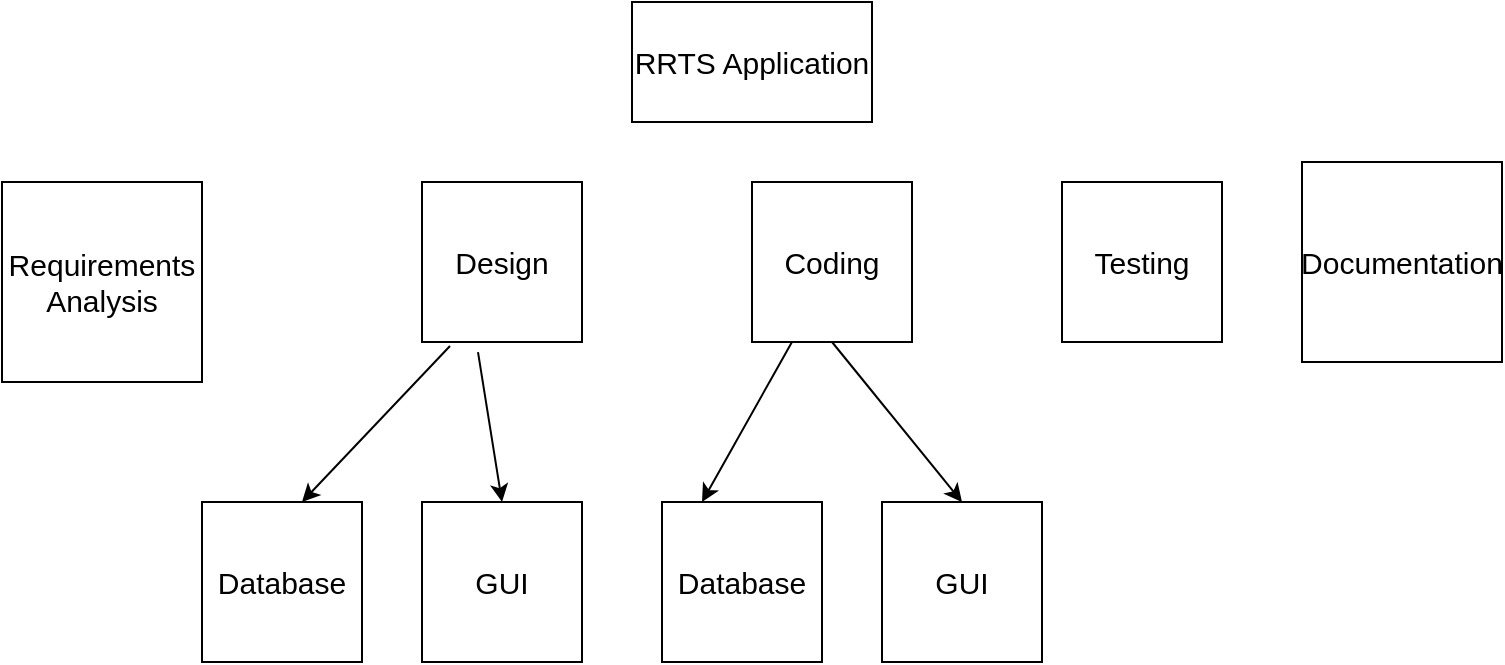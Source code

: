 <mxfile version="20.8.13" type="github">
  <diagram name="Page-1" id="ewsiZU4qj8d6lI3tV3Do">
    <mxGraphModel dx="1360" dy="795" grid="1" gridSize="10" guides="1" tooltips="1" connect="1" arrows="1" fold="1" page="1" pageScale="1" pageWidth="850" pageHeight="1100" math="0" shadow="0">
      <root>
        <mxCell id="0" />
        <mxCell id="1" parent="0" />
        <mxCell id="svDQTDon309rbO0k9ohA-1" value="&lt;font style=&quot;font-size: 15px;&quot;&gt;RRTS Application&lt;/font&gt;" style="rounded=0;whiteSpace=wrap;html=1;" vertex="1" parent="1">
          <mxGeometry x="365" y="100" width="120" height="60" as="geometry" />
        </mxCell>
        <mxCell id="svDQTDon309rbO0k9ohA-2" value="&lt;div&gt;Requirements &lt;br&gt;&lt;/div&gt;&lt;div&gt;Analysis&lt;br&gt;&lt;/div&gt;" style="whiteSpace=wrap;html=1;aspect=fixed;fontSize=15;" vertex="1" parent="1">
          <mxGeometry x="50" y="190" width="100" height="100" as="geometry" />
        </mxCell>
        <mxCell id="svDQTDon309rbO0k9ohA-3" value="Design" style="whiteSpace=wrap;html=1;aspect=fixed;fontSize=15;" vertex="1" parent="1">
          <mxGeometry x="260" y="190" width="80" height="80" as="geometry" />
        </mxCell>
        <mxCell id="svDQTDon309rbO0k9ohA-4" value="Coding" style="whiteSpace=wrap;html=1;aspect=fixed;fontSize=15;" vertex="1" parent="1">
          <mxGeometry x="425" y="190" width="80" height="80" as="geometry" />
        </mxCell>
        <mxCell id="svDQTDon309rbO0k9ohA-5" value="Testing" style="whiteSpace=wrap;html=1;aspect=fixed;fontSize=15;" vertex="1" parent="1">
          <mxGeometry x="580" y="190" width="80" height="80" as="geometry" />
        </mxCell>
        <mxCell id="svDQTDon309rbO0k9ohA-6" value="Documentation" style="whiteSpace=wrap;html=1;aspect=fixed;fontSize=15;" vertex="1" parent="1">
          <mxGeometry x="700" y="180" width="100" height="100" as="geometry" />
        </mxCell>
        <mxCell id="svDQTDon309rbO0k9ohA-7" value="Database" style="whiteSpace=wrap;html=1;aspect=fixed;fontSize=15;" vertex="1" parent="1">
          <mxGeometry x="150" y="350" width="80" height="80" as="geometry" />
        </mxCell>
        <mxCell id="svDQTDon309rbO0k9ohA-8" value="Database" style="whiteSpace=wrap;html=1;aspect=fixed;fontSize=15;" vertex="1" parent="1">
          <mxGeometry x="380" y="350" width="80" height="80" as="geometry" />
        </mxCell>
        <mxCell id="svDQTDon309rbO0k9ohA-9" value="GUI" style="whiteSpace=wrap;html=1;aspect=fixed;fontSize=15;" vertex="1" parent="1">
          <mxGeometry x="260" y="350" width="80" height="80" as="geometry" />
        </mxCell>
        <mxCell id="svDQTDon309rbO0k9ohA-10" value="GUI" style="whiteSpace=wrap;html=1;aspect=fixed;fontSize=15;" vertex="1" parent="1">
          <mxGeometry x="490" y="350" width="80" height="80" as="geometry" />
        </mxCell>
        <mxCell id="svDQTDon309rbO0k9ohA-11" value="" style="endArrow=classic;html=1;rounded=0;fontSize=15;entryX=0.175;entryY=1.025;entryDx=0;entryDy=0;entryPerimeter=0;exitX=0.175;exitY=1.025;exitDx=0;exitDy=0;exitPerimeter=0;" edge="1" parent="1" source="svDQTDon309rbO0k9ohA-3">
          <mxGeometry width="50" height="50" relative="1" as="geometry">
            <mxPoint x="250" y="300" as="sourcePoint" />
            <mxPoint x="200" y="350" as="targetPoint" />
          </mxGeometry>
        </mxCell>
        <mxCell id="svDQTDon309rbO0k9ohA-12" value="" style="endArrow=classic;html=1;rounded=0;fontSize=15;exitX=0.35;exitY=1.063;exitDx=0;exitDy=0;exitPerimeter=0;" edge="1" parent="1" source="svDQTDon309rbO0k9ohA-3">
          <mxGeometry width="50" height="50" relative="1" as="geometry">
            <mxPoint x="350" y="300" as="sourcePoint" />
            <mxPoint x="300" y="350" as="targetPoint" />
          </mxGeometry>
        </mxCell>
        <mxCell id="svDQTDon309rbO0k9ohA-13" value="" style="endArrow=classic;html=1;rounded=0;fontSize=15;exitX=0.25;exitY=1;exitDx=0;exitDy=0;entryX=0.25;entryY=0;entryDx=0;entryDy=0;" edge="1" parent="1" source="svDQTDon309rbO0k9ohA-4" target="svDQTDon309rbO0k9ohA-8">
          <mxGeometry width="50" height="50" relative="1" as="geometry">
            <mxPoint x="450" y="300" as="sourcePoint" />
            <mxPoint x="400" y="350" as="targetPoint" />
          </mxGeometry>
        </mxCell>
        <mxCell id="svDQTDon309rbO0k9ohA-14" value="" style="endArrow=classic;html=1;rounded=0;fontSize=15;exitX=0.5;exitY=1;exitDx=0;exitDy=0;entryX=0.5;entryY=0;entryDx=0;entryDy=0;" edge="1" parent="1" source="svDQTDon309rbO0k9ohA-4" target="svDQTDon309rbO0k9ohA-10">
          <mxGeometry width="50" height="50" relative="1" as="geometry">
            <mxPoint x="540" y="300" as="sourcePoint" />
            <mxPoint x="490" y="350" as="targetPoint" />
          </mxGeometry>
        </mxCell>
      </root>
    </mxGraphModel>
  </diagram>
</mxfile>
